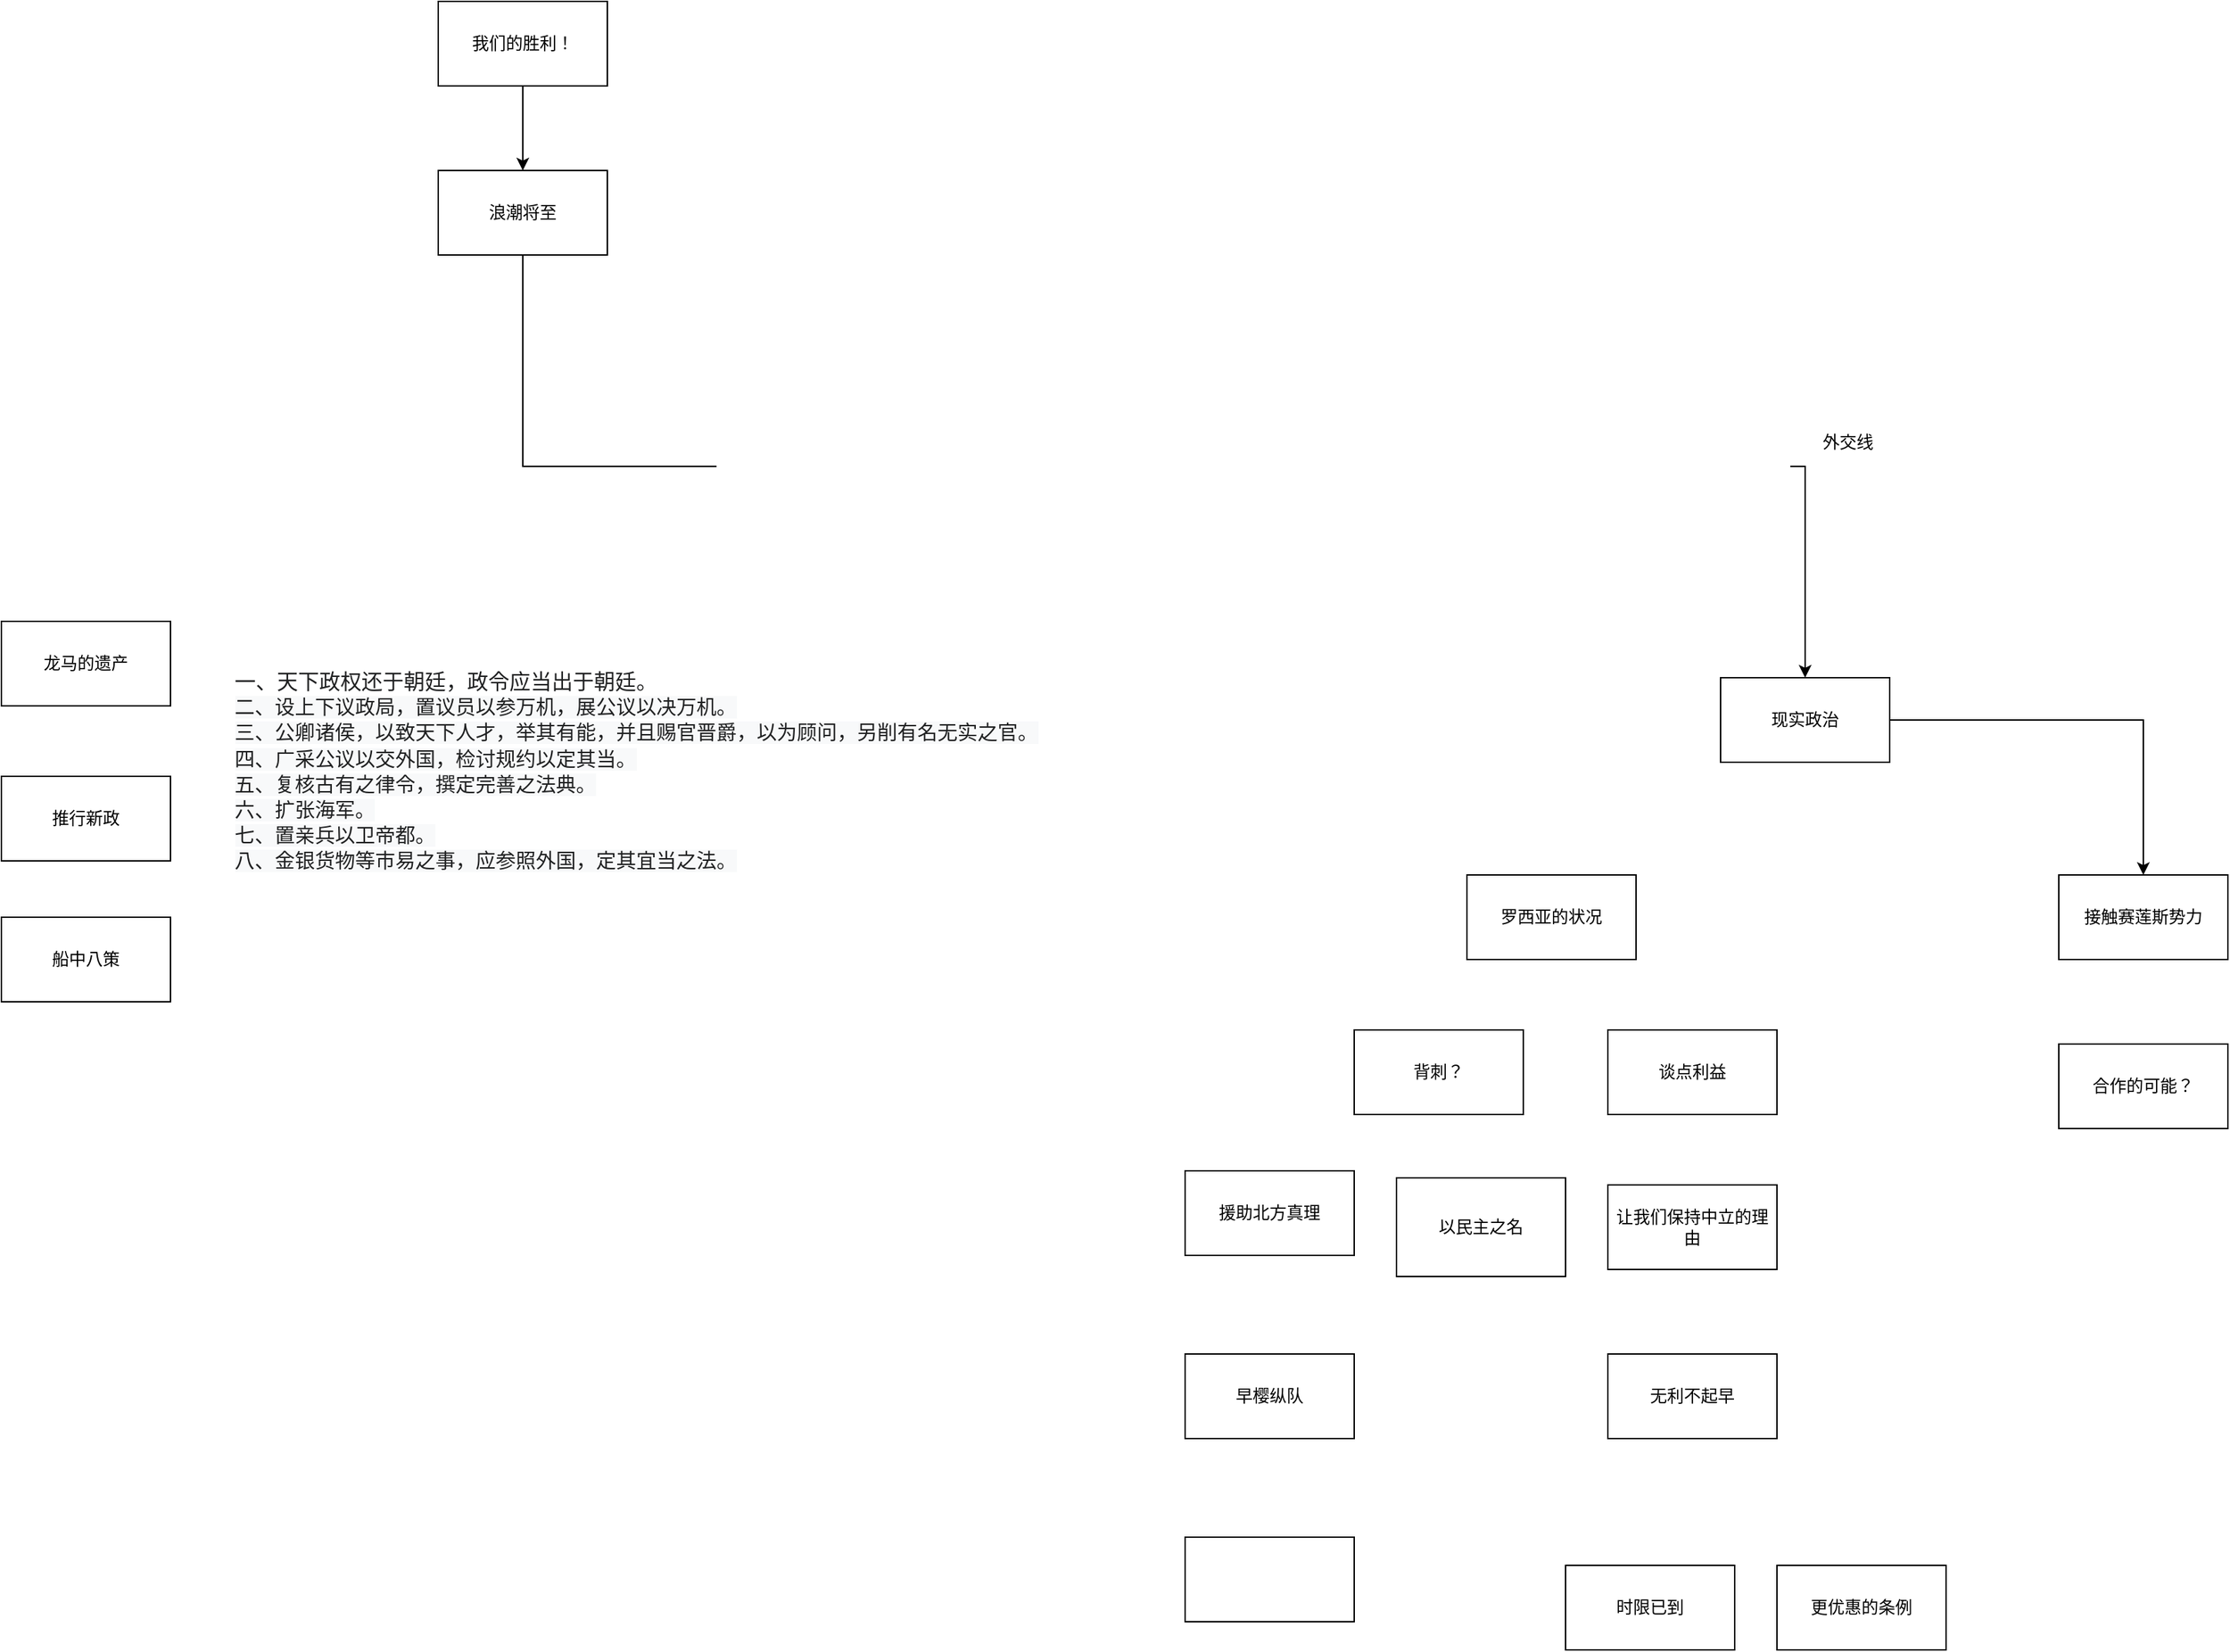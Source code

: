 <mxfile version="21.7.2" type="github">
  <diagram name="第 1 页" id="JlPKs8igPb9OWb3KKn4p">
    <mxGraphModel dx="1766" dy="831" grid="1" gridSize="10" guides="1" tooltips="1" connect="1" arrows="1" fold="1" page="1" pageScale="1" pageWidth="1920" pageHeight="1200" math="0" shadow="0">
      <root>
        <mxCell id="0" />
        <mxCell id="1" parent="0" />
        <mxCell id="HKs2FlNLfid7ec28tHd5-4" style="edgeStyle=orthogonalEdgeStyle;rounded=0;orthogonalLoop=1;jettySize=auto;html=1;" edge="1" parent="1" source="HKs2FlNLfid7ec28tHd5-1" target="HKs2FlNLfid7ec28tHd5-2">
          <mxGeometry relative="1" as="geometry" />
        </mxCell>
        <mxCell id="HKs2FlNLfid7ec28tHd5-1" value="我们的胜利！" style="rounded=0;whiteSpace=wrap;html=1;" vertex="1" parent="1">
          <mxGeometry x="820" y="190" width="120" height="60" as="geometry" />
        </mxCell>
        <mxCell id="HKs2FlNLfid7ec28tHd5-5" style="edgeStyle=orthogonalEdgeStyle;rounded=0;orthogonalLoop=1;jettySize=auto;html=1;exitX=0.5;exitY=1;exitDx=0;exitDy=0;entryX=0.5;entryY=0;entryDx=0;entryDy=0;" edge="1" parent="1" source="HKs2FlNLfid7ec28tHd5-2" target="HKs2FlNLfid7ec28tHd5-3">
          <mxGeometry relative="1" as="geometry" />
        </mxCell>
        <mxCell id="HKs2FlNLfid7ec28tHd5-2" value="浪潮将至" style="rounded=0;whiteSpace=wrap;html=1;" vertex="1" parent="1">
          <mxGeometry x="820" y="310" width="120" height="60" as="geometry" />
        </mxCell>
        <mxCell id="HKs2FlNLfid7ec28tHd5-8" style="edgeStyle=orthogonalEdgeStyle;rounded=0;orthogonalLoop=1;jettySize=auto;html=1;" edge="1" parent="1" source="HKs2FlNLfid7ec28tHd5-3" target="HKs2FlNLfid7ec28tHd5-7">
          <mxGeometry relative="1" as="geometry" />
        </mxCell>
        <mxCell id="HKs2FlNLfid7ec28tHd5-3" value="现实政治" style="rounded=0;whiteSpace=wrap;html=1;" vertex="1" parent="1">
          <mxGeometry x="1730" y="670" width="120" height="60" as="geometry" />
        </mxCell>
        <mxCell id="HKs2FlNLfid7ec28tHd5-6" value="外交线" style="text;html=1;align=center;verticalAlign=middle;resizable=0;points=[];autosize=1;strokeColor=none;fillColor=none;" vertex="1" parent="1">
          <mxGeometry x="1790" y="488" width="60" height="30" as="geometry" />
        </mxCell>
        <mxCell id="HKs2FlNLfid7ec28tHd5-7" value="接触赛莲斯势力" style="rounded=0;whiteSpace=wrap;html=1;" vertex="1" parent="1">
          <mxGeometry x="1970" y="810" width="120" height="60" as="geometry" />
        </mxCell>
        <mxCell id="HKs2FlNLfid7ec28tHd5-9" value="合作的可能？" style="whiteSpace=wrap;html=1;" vertex="1" parent="1">
          <mxGeometry x="1970" y="930" width="120" height="60" as="geometry" />
        </mxCell>
        <mxCell id="HKs2FlNLfid7ec28tHd5-10" value="罗西亚的状况" style="whiteSpace=wrap;html=1;" vertex="1" parent="1">
          <mxGeometry x="1550" y="810" width="120" height="60" as="geometry" />
        </mxCell>
        <mxCell id="HKs2FlNLfid7ec28tHd5-11" value="背刺？" style="whiteSpace=wrap;html=1;" vertex="1" parent="1">
          <mxGeometry x="1470" y="920" width="120" height="60" as="geometry" />
        </mxCell>
        <mxCell id="HKs2FlNLfid7ec28tHd5-12" value="谈点利益" style="whiteSpace=wrap;html=1;" vertex="1" parent="1">
          <mxGeometry x="1650" y="920" width="120" height="60" as="geometry" />
        </mxCell>
        <mxCell id="HKs2FlNLfid7ec28tHd5-13" value="让我们保持中立的理由" style="whiteSpace=wrap;html=1;" vertex="1" parent="1">
          <mxGeometry x="1650" y="1030" width="120" height="60" as="geometry" />
        </mxCell>
        <mxCell id="HKs2FlNLfid7ec28tHd5-14" value="无利不起早" style="whiteSpace=wrap;html=1;" vertex="1" parent="1">
          <mxGeometry x="1650" y="1150" width="120" height="60" as="geometry" />
        </mxCell>
        <mxCell id="HKs2FlNLfid7ec28tHd5-15" value="援助北方真理" style="whiteSpace=wrap;html=1;" vertex="1" parent="1">
          <mxGeometry x="1350" y="1020" width="120" height="60" as="geometry" />
        </mxCell>
        <mxCell id="HKs2FlNLfid7ec28tHd5-16" value="早樱纵队" style="whiteSpace=wrap;html=1;" vertex="1" parent="1">
          <mxGeometry x="1350" y="1150" width="120" height="60" as="geometry" />
        </mxCell>
        <mxCell id="HKs2FlNLfid7ec28tHd5-17" value="" style="whiteSpace=wrap;html=1;" vertex="1" parent="1">
          <mxGeometry x="1350" y="1280" width="120" height="60" as="geometry" />
        </mxCell>
        <mxCell id="HKs2FlNLfid7ec28tHd5-19" value="时限已到" style="whiteSpace=wrap;html=1;" vertex="1" parent="1">
          <mxGeometry x="1620" y="1300" width="120" height="60" as="geometry" />
        </mxCell>
        <mxCell id="HKs2FlNLfid7ec28tHd5-20" value="更优惠的条例" style="whiteSpace=wrap;html=1;" vertex="1" parent="1">
          <mxGeometry x="1770" y="1300" width="120" height="60" as="geometry" />
        </mxCell>
        <mxCell id="HKs2FlNLfid7ec28tHd5-21" value="以民主之名" style="whiteSpace=wrap;html=1;" vertex="1" parent="1">
          <mxGeometry x="1500" y="1025" width="120" height="70" as="geometry" />
        </mxCell>
        <mxCell id="HKs2FlNLfid7ec28tHd5-22" value="龙马的遗产" style="whiteSpace=wrap;html=1;" vertex="1" parent="1">
          <mxGeometry x="510" y="630" width="120" height="60" as="geometry" />
        </mxCell>
        <mxCell id="HKs2FlNLfid7ec28tHd5-24" value="推行新政" style="whiteSpace=wrap;html=1;" vertex="1" parent="1">
          <mxGeometry x="510" y="740" width="120" height="60" as="geometry" />
        </mxCell>
        <mxCell id="HKs2FlNLfid7ec28tHd5-26" value="船中八策" style="whiteSpace=wrap;html=1;" vertex="1" parent="1">
          <mxGeometry x="510" y="840" width="120" height="60" as="geometry" />
        </mxCell>
        <mxCell id="HKs2FlNLfid7ec28tHd5-27" value="&lt;p style=&quot;margin: 0px 0px 0.5em; color: rgb(32, 33, 34); font-family: sans-serif; font-size: 15.008px; text-align: start; background-color: rgb(255, 255, 255);&quot;&gt;一、天下政权还于朝廷，政令应当出于朝廷。&lt;br style=&quot;font-size: 14.258px; background-color: rgb(248, 249, 250);&quot;&gt;&lt;span style=&quot;font-size: 14.258px; background-color: rgb(248, 249, 250);&quot;&gt;二、设上下议政局，置议员以参万机，展公议以决万机。&lt;/span&gt;&lt;br style=&quot;font-size: 14.258px; background-color: rgb(248, 249, 250);&quot;&gt;&lt;span style=&quot;font-size: 14.258px; background-color: rgb(248, 249, 250);&quot;&gt;三、公卿诸侯，以致天下人才，举其有能，并且赐官晋爵，以为顾问，另削有名无实之官。&lt;/span&gt;&lt;br style=&quot;font-size: 14.258px; background-color: rgb(248, 249, 250);&quot;&gt;&lt;span style=&quot;font-size: 14.258px; background-color: rgb(248, 249, 250);&quot;&gt;四、广采公议以交外国，检讨规约以定其当。&lt;/span&gt;&lt;br style=&quot;font-size: 14.258px; background-color: rgb(248, 249, 250);&quot;&gt;&lt;span style=&quot;font-size: 14.258px; background-color: rgb(248, 249, 250);&quot;&gt;五、复核古有之律令，撰定完善之法典。&lt;/span&gt;&lt;br style=&quot;font-size: 14.258px; background-color: rgb(248, 249, 250);&quot;&gt;&lt;span style=&quot;font-size: 14.258px; background-color: rgb(248, 249, 250);&quot;&gt;六、扩张海军。&lt;/span&gt;&lt;br style=&quot;font-size: 14.258px; background-color: rgb(248, 249, 250);&quot;&gt;&lt;span style=&quot;font-size: 14.258px; background-color: rgb(248, 249, 250);&quot;&gt;七、置亲兵以卫帝都。&lt;/span&gt;&lt;br style=&quot;font-size: 14.258px; background-color: rgb(248, 249, 250);&quot;&gt;&lt;span style=&quot;font-size: 14.258px; background-color: rgb(248, 249, 250);&quot;&gt;八、金银货物等市易之事，应参照外国，定其宜当之法。&lt;/span&gt;&lt;br&gt;&lt;/p&gt;" style="text;html=1;align=center;verticalAlign=middle;resizable=0;points=[];autosize=1;strokeColor=none;fillColor=none;" vertex="1" parent="1">
          <mxGeometry x="665" y="655" width="590" height="170" as="geometry" />
        </mxCell>
      </root>
    </mxGraphModel>
  </diagram>
</mxfile>
